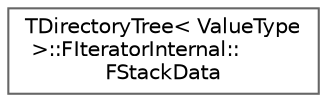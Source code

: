 digraph "Graphical Class Hierarchy"
{
 // INTERACTIVE_SVG=YES
 // LATEX_PDF_SIZE
  bgcolor="transparent";
  edge [fontname=Helvetica,fontsize=10,labelfontname=Helvetica,labelfontsize=10];
  node [fontname=Helvetica,fontsize=10,shape=box,height=0.2,width=0.4];
  rankdir="LR";
  Node0 [id="Node000000",label="TDirectoryTree\< ValueType\l \>::FIteratorInternal::\lFStackData",height=0.2,width=0.4,color="grey40", fillcolor="white", style="filled",URL="$da/d22/structTDirectoryTree_1_1FIteratorInternal_1_1FStackData.html",tooltip=" "];
}
